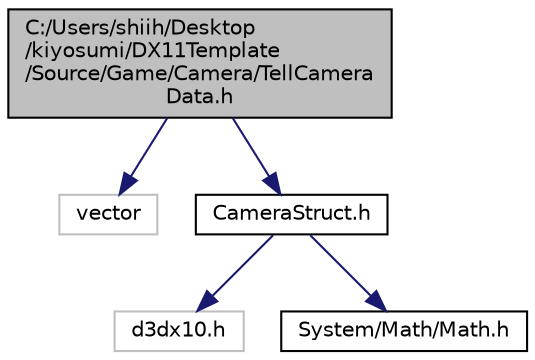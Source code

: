 digraph "C:/Users/shiih/Desktop/kiyosumi/DX11Template/Source/Game/Camera/TellCameraData.h"
{
 // LATEX_PDF_SIZE
  edge [fontname="Helvetica",fontsize="10",labelfontname="Helvetica",labelfontsize="10"];
  node [fontname="Helvetica",fontsize="10",shape=record];
  Node1 [label="C:/Users/shiih/Desktop\l/kiyosumi/DX11Template\l/Source/Game/Camera/TellCamera\lData.h",height=0.2,width=0.4,color="black", fillcolor="grey75", style="filled", fontcolor="black",tooltip="複数のカメラの情報を伝える(シングルトン)"];
  Node1 -> Node2 [color="midnightblue",fontsize="10",style="solid",fontname="Helvetica"];
  Node2 [label="vector",height=0.2,width=0.4,color="grey75", fillcolor="white", style="filled",tooltip=" "];
  Node1 -> Node3 [color="midnightblue",fontsize="10",style="solid",fontname="Helvetica"];
  Node3 [label="CameraStruct.h",height=0.2,width=0.4,color="black", fillcolor="white", style="filled",URL="$_camera_struct_8h.html",tooltip="camera系の構造体"];
  Node3 -> Node4 [color="midnightblue",fontsize="10",style="solid",fontname="Helvetica"];
  Node4 [label="d3dx10.h",height=0.2,width=0.4,color="grey75", fillcolor="white", style="filled",tooltip=" "];
  Node3 -> Node5 [color="midnightblue",fontsize="10",style="solid",fontname="Helvetica"];
  Node5 [label="System/Math/Math.h",height=0.2,width=0.4,color="black", fillcolor="white", style="filled",URL="$_math_8h.html",tooltip="算術系便利ファイル"];
}
